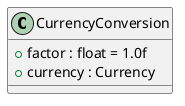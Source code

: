 @startuml
class CurrencyConversion {
    + factor : float = 1.0f
    + currency : Currency
}
@enduml

